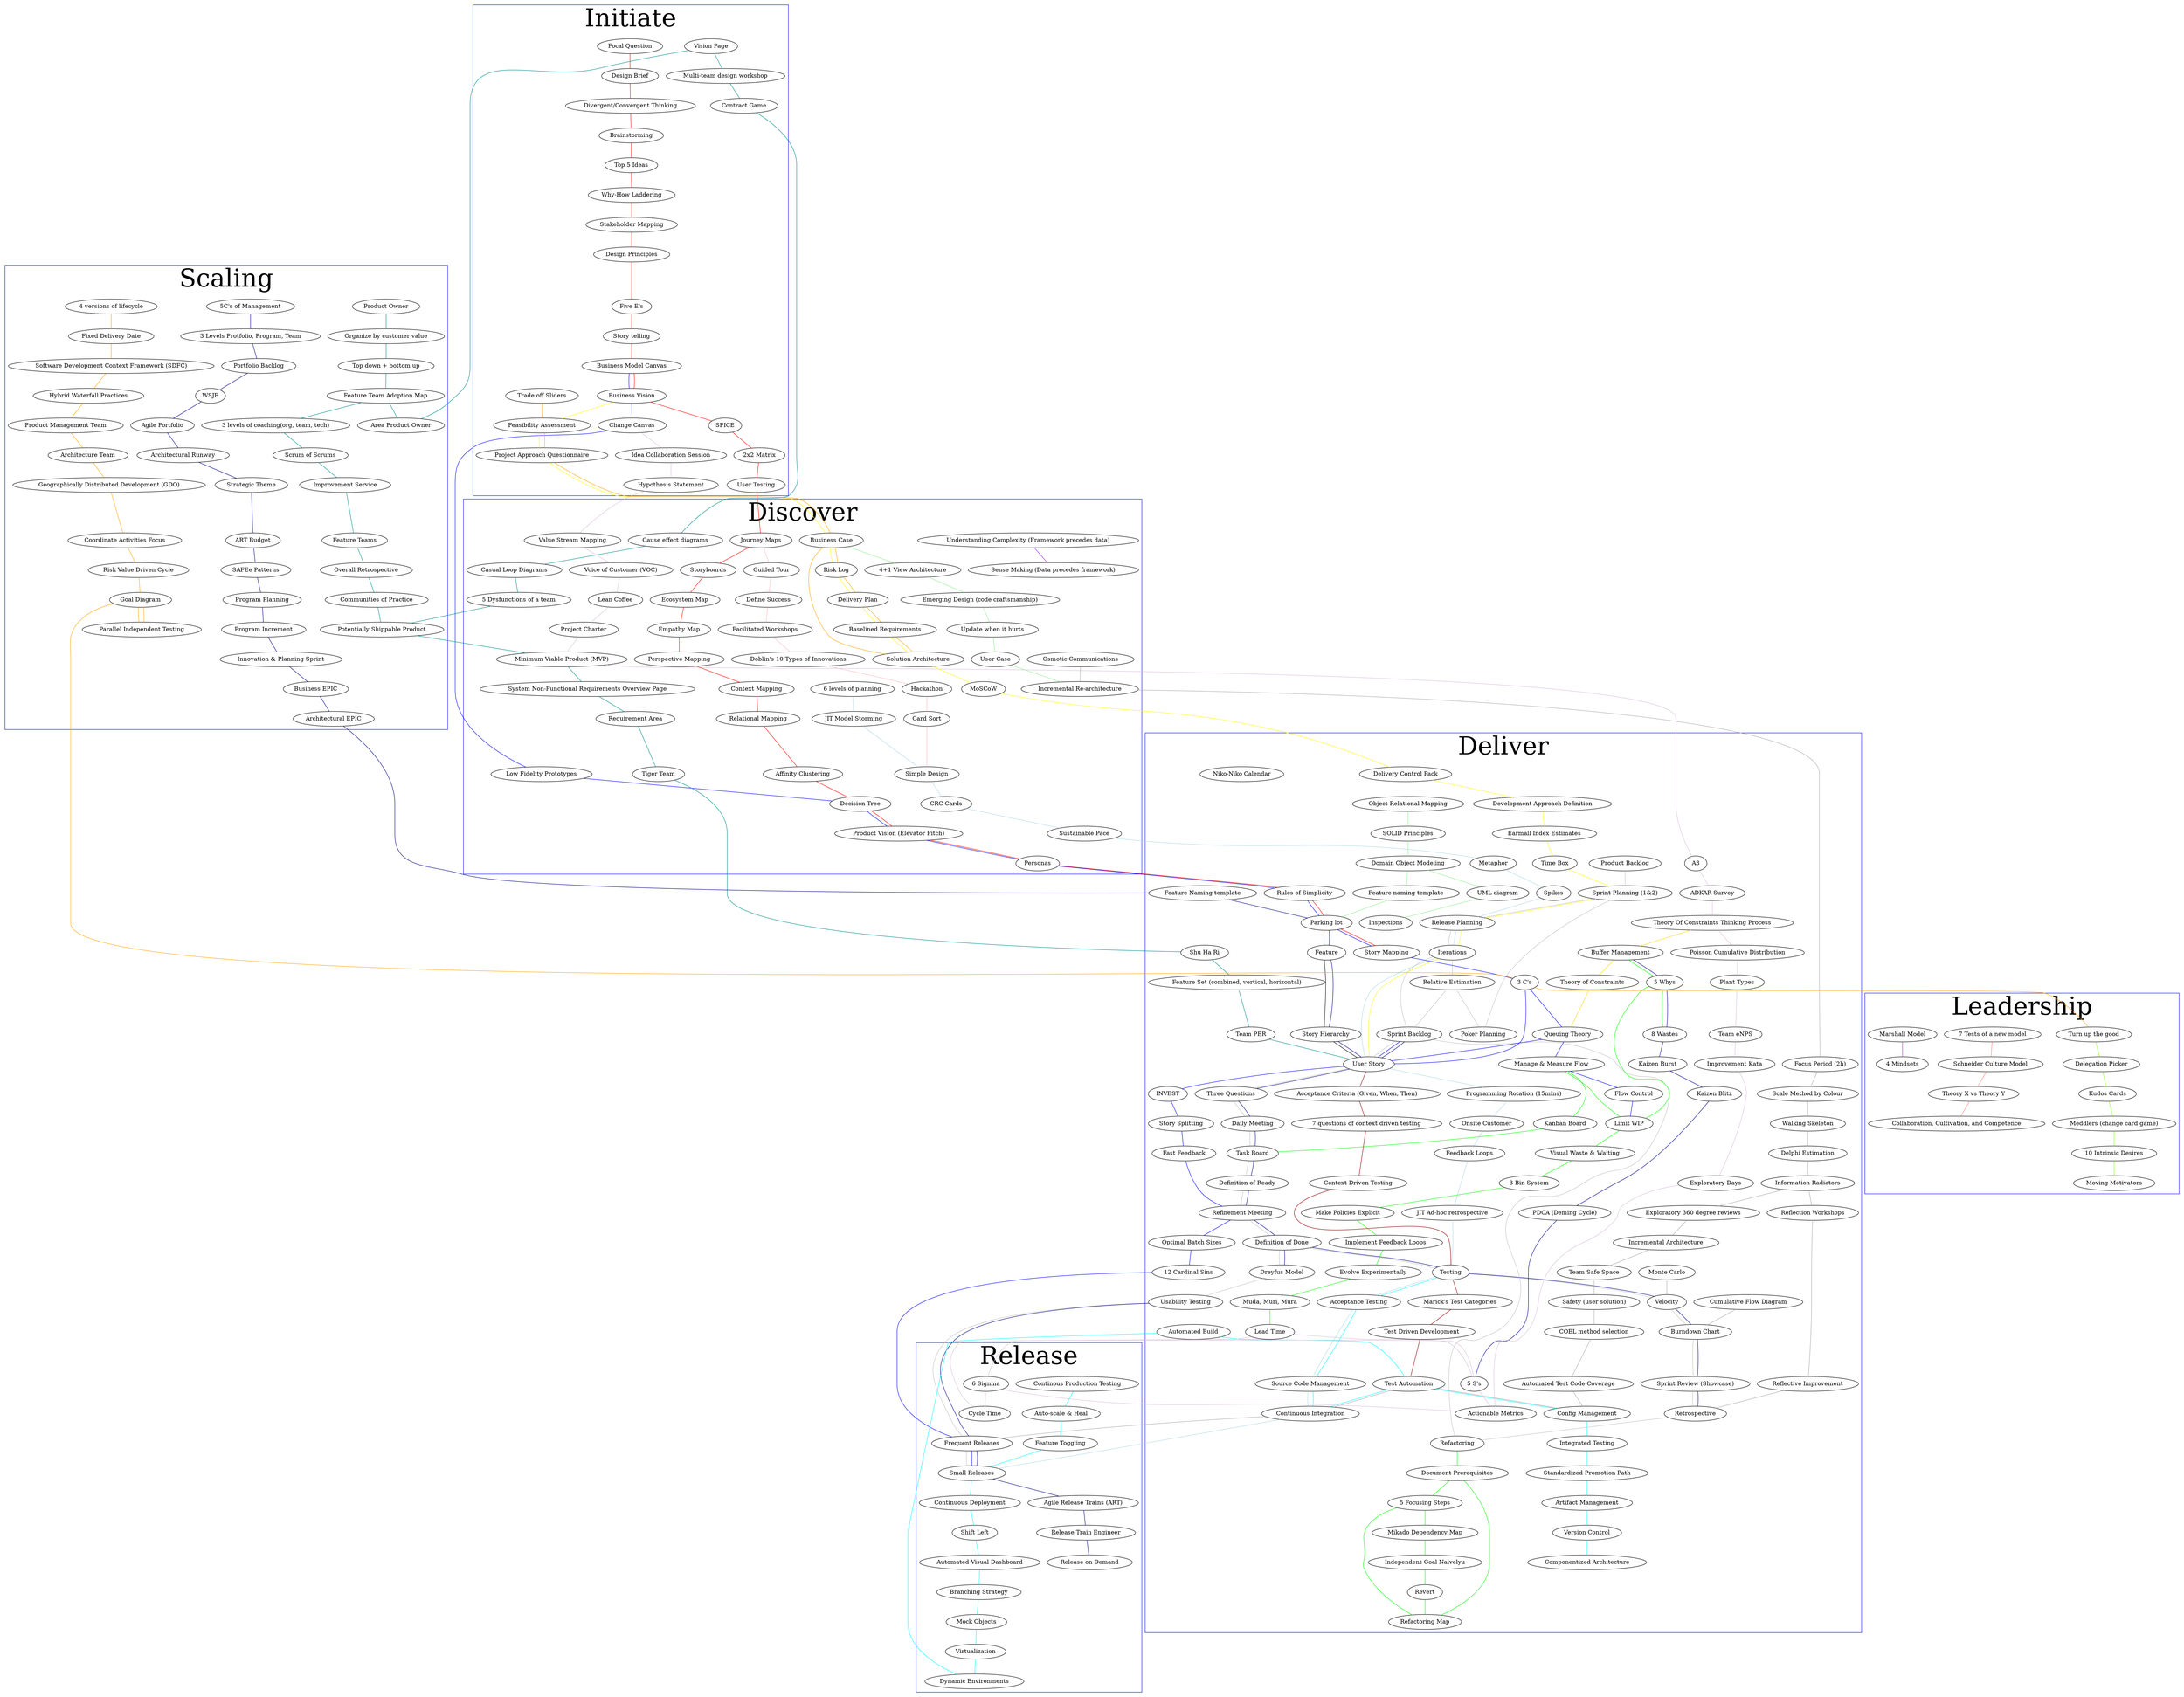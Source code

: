 graph {

  subgraph cluster_Deliver {
    color = blue
    label = "Deliver"
    fontsize = 60

    "Product Backlog" [URL="/agile_landscape/versions/v0-1/entries/Product-Backlog"]
    "Sprint Planning (1&2)" [URL="/agile_landscape/versions/v0-1/entries/Sprint-Planning--1-2-"]
    "Release Planning" [URL="/agile_landscape/versions/v0-1/entries/Release-Planning"]
    "Iterations" [URL="/agile_landscape/versions/v0-1/entries/Iterations"]
    "Relative Estimation" [URL="/agile_landscape/versions/v0-1/entries/Relative-Estimation"]
    "Poker Planning" [URL="/agile_landscape/versions/v0-1/entries/Poker-Planning"]
    "Sprint Backlog" [URL="/agile_landscape/versions/v0-1/entries/Sprint-Backlog"]
    "User Story" [URL="/agile_landscape/versions/v0-1/entries/User-Story"]
    "Three Questions" [URL="/agile_landscape/versions/v0-1/entries/Three-Questions"]
    "Daily Meeting" [URL="/agile_landscape/versions/v0-1/entries/Daily-Meeting"]
    "Task Board" [URL="/agile_landscape/versions/v0-1/entries/Task-Board"]
    "Definition of Ready" [URL="/agile_landscape/versions/v0-1/entries/Definition-of-Ready"]
    "Refinement Meeting" [URL="/agile_landscape/versions/v0-1/entries/Refinement-Meeting"]
    "Definition of Done" [URL="/agile_landscape/versions/v0-1/entries/Definition-of-Done"]
    "Testing" [URL="/agile_landscape/versions/v0-1/entries/Testing"]
    "Velocity" [URL="/agile_landscape/versions/v0-1/entries/Velocity"]
    "Burndown Chart" [URL="/agile_landscape/versions/v0-1/entries/Burndown-Chart"]
    "Sprint Review (Showcase)" [URL="/agile_landscape/versions/v0-1/entries/Sprint-Review--Showcase-"]
    "Retrospective" [URL="/agile_landscape/versions/v0-1/entries/Retrospective"]
    "Refactoring" [URL="/agile_landscape/versions/v0-1/entries/Refactoring"]
    "Dreyfus Model" [URL="/agile_landscape/versions/v0-1/entries/Dreyfus-Model"]
    "Usability Testing" [URL="/agile_landscape/versions/v0-1/entries/Usability-Testing"]
    "Metaphor" [URL="/agile_landscape/versions/v0-1/entries/Metaphor"]
    "Spikes" [URL="/agile_landscape/versions/v0-1/entries/Spikes"]
    "Release Planning" [URL="/agile_landscape/versions/v0-1/entries/Release-Planning"]
    "Iterations" [URL="/agile_landscape/versions/v0-1/entries/Iterations"]
    "User Story" [URL="/agile_landscape/versions/v0-1/entries/User-Story"]
    "Programming Rotation (15mins)" [URL="/agile_landscape/versions/v0-1/entries/Programming-Rotation--15mins-"]
    "Onsite Customer" [URL="/agile_landscape/versions/v0-1/entries/Onsite-Customer"]
    "Feedback Loops" [URL="/agile_landscape/versions/v0-1/entries/Feedback-Loops"]
    "JIT Ad-hoc retrospective" [URL="/agile_landscape/versions/v0-1/entries/JIT-Ad-hoc-retrospective"]
    "Testing" [URL="/agile_landscape/versions/v0-1/entries/Testing"]
    "Acceptance Testing" [URL="/agile_landscape/versions/v0-1/entries/Acceptance-Testing"]
    "Source Code Management" [URL="/agile_landscape/versions/v0-1/entries/Source-Code-Management"]
    "Continuous Integration" [URL="/agile_landscape/versions/v0-1/entries/Continuous-Integration"]
    "Cumulative Flow Diagram" [URL="/agile_landscape/versions/v0-1/entries/Cumulative-Flow-Diagram"]
    "Monte Carlo" [URL="/agile_landscape/versions/v0-1/entries/Monte-Carlo"]
    "Automated Build" [URL="/agile_landscape/versions/v0-1/entries/Automated-Build"]
    "Test Automation" [URL="/agile_landscape/versions/v0-1/entries/Test-Automation"]
    "Config Management" [URL="/agile_landscape/versions/v0-1/entries/Config-Management"]
    "Integrated Testing" [URL="/agile_landscape/versions/v0-1/entries/Integrated-Testing"]
    "Standardized Promotion Path" [URL="/agile_landscape/versions/v0-1/entries/Standardized-Promotion-Path"]
    "Artifact Management" [URL="/agile_landscape/versions/v0-1/entries/Artifact-Management"]
    "Version Control" [URL="/agile_landscape/versions/v0-1/entries/Version-Control"]
    "Componentized Architecture" [URL="/agile_landscape/versions/v0-1/entries/Componentized-Architecture"]
    "Continuous Integration" [URL="/agile_landscape/versions/v0-1/entries/Continuous-Integration"]
    "Source Code Management" [URL="/agile_landscape/versions/v0-1/entries/Source-Code-Management"]
    "Acceptance Testing" [URL="/agile_landscape/versions/v0-1/entries/Acceptance-Testing"]
    "Testing" [URL="/agile_landscape/versions/v0-1/entries/Testing"]
    "Buffer Management" [URL="/agile_landscape/versions/v0-1/entries/Buffer-Management"]
    "5 Whys" [URL="/agile_landscape/versions/v0-1/entries/5-Whys"]
    "8 Wastes" [URL="/agile_landscape/versions/v0-1/entries/8-Wastes"]
    "Limit WIP" [URL="/agile_landscape/versions/v0-1/entries/Limit-WIP"]
    "Manage & Measure Flow" [URL="/agile_landscape/versions/v0-1/entries/Manage---Measure-Flow"]
    "Kanban Board" [URL="/agile_landscape/versions/v0-1/entries/Kanban-Board"]
    "Task Board" [URL="/agile_landscape/versions/v0-1/entries/Task-Board"]
    "Visual Waste & Waiting" [URL="/agile_landscape/versions/v0-1/entries/Visual-Waste---Waiting"]
    "3 Bin System" [URL="/agile_landscape/versions/v0-1/entries/3-Bin-System"]
    "Make Policies Explicit" [URL="/agile_landscape/versions/v0-1/entries/Make-Policies-Explicit"]
    "Implement Feedback Loops" [URL="/agile_landscape/versions/v0-1/entries/Implement-Feedback-Loops"]
    "Evolve Experimentally" [URL="/agile_landscape/versions/v0-1/entries/Evolve-Experimentally"]
    "Muda, Muri, Mura" [URL="/agile_landscape/versions/v0-1/entries/Muda--Muri--Mura"]
    "Lead Time" [URL="/agile_landscape/versions/v0-1/entries/Lead-Time"]
    "Buffer Management" [URL="/agile_landscape/versions/v0-1/entries/Buffer-Management"]
    "5 Whys" [URL="/agile_landscape/versions/v0-1/entries/5-Whys"]
    "8 Wastes" [URL="/agile_landscape/versions/v0-1/entries/8-Wastes"]
    "Kaizen Burst" [URL="/agile_landscape/versions/v0-1/entries/Kaizen-Burst"]
    "Kaizen Blitz" [URL="/agile_landscape/versions/v0-1/entries/Kaizen-Blitz"]
    "PDCA (Deming Cycle)" [URL="/agile_landscape/versions/v0-1/entries/PDCA--Deming-Cycle-"]
    "5 S's" [URL="/agile_landscape/versions/v0-1/entries/5-S-s"]
    "User Story" [URL="/agile_landscape/versions/v0-1/entries/User-Story"]
    "Acceptance Criteria (Given, When, Then)" [URL="/agile_landscape/versions/v0-1/entries/Acceptance-Criteria--Given--When--Then-"]
    "7 questions of context driven testing" [URL="/agile_landscape/versions/v0-1/entries/7-questions-of-context-driven-testing"]
    "Context Driven Testing" [URL="/agile_landscape/versions/v0-1/entries/Context-Driven-Testing"]
    "Testing" [URL="/agile_landscape/versions/v0-1/entries/Testing"]
    "Marick's Test Categories" [URL="/agile_landscape/versions/v0-1/entries/Marick-s-Test-Categories"]
    "Test Driven Development" [URL="/agile_landscape/versions/v0-1/entries/Test-Driven-Development"]
    "Test Automation" [URL="/agile_landscape/versions/v0-1/entries/Test-Automation"]
    "Feature" [URL="/agile_landscape/versions/v0-1/entries/Feature"]
    "Story Hierarchy" [URL="/agile_landscape/versions/v0-1/entries/Story-Hierarchy"]
    "User Story" [URL="/agile_landscape/versions/v0-1/entries/User-Story"]
    "Object Relational Mapping" [URL="/agile_landscape/versions/v0-1/entries/Object-Relational-Mapping"]
    "SOLID Principles" [URL="/agile_landscape/versions/v0-1/entries/SOLID-Principles"]
    "Domain Object Modeling" [URL="/agile_landscape/versions/v0-1/entries/Domain-Object-Modeling"]
    "UML diagram" [URL="/agile_landscape/versions/v0-1/entries/UML-diagram"]
    "Inspections" [URL="/agile_landscape/versions/v0-1/entries/Inspections"]
    "Feature naming template" [URL="/agile_landscape/versions/v0-1/entries/Feature-naming-template"]
    "Parking lot" [URL="/agile_landscape/versions/v0-1/entries/Parking-lot"]
    "Feature" [URL="/agile_landscape/versions/v0-1/entries/Feature"]
    "Theory Of Constraints Thinking Process" [URL="/agile_landscape/versions/v0-1/entries/Theory-Of-Constraints-Thinking-Process"]
    "Buffer Management" [URL="/agile_landscape/versions/v0-1/entries/Buffer-Management"]
    "Theory of Constraints" [URL="/agile_landscape/versions/v0-1/entries/Theory-of-Constraints"]
    "Queuing Theory" [URL="/agile_landscape/versions/v0-1/entries/Queuing-Theory"]
    "Rules of Simplicity" [URL="/agile_landscape/versions/v0-1/entries/Rules-of-Simplicity"]
    "Parking lot" [URL="/agile_landscape/versions/v0-1/entries/Parking-lot"]
    "Story Mapping" [URL="/agile_landscape/versions/v0-1/entries/Story-Mapping"]
    "3 C's" [URL="/agile_landscape/versions/v0-1/entries/3-C-s"]
    "Queuing Theory" [URL="/agile_landscape/versions/v0-1/entries/Queuing-Theory"]
    "Manage & Measure Flow" [URL="/agile_landscape/versions/v0-1/entries/Manage---Measure-Flow"]
    "Flow Control" [URL="/agile_landscape/versions/v0-1/entries/Flow-Control"]
    "Limit WIP" [URL="/agile_landscape/versions/v0-1/entries/Limit-WIP"]
    "User Story" [URL="/agile_landscape/versions/v0-1/entries/User-Story"]
    "Sprint Backlog" [URL="/agile_landscape/versions/v0-1/entries/Sprint-Backlog"]
    "INVEST" [URL="/agile_landscape/versions/v0-1/entries/INVEST"]
    "Story Splitting" [URL="/agile_landscape/versions/v0-1/entries/Story-Splitting"]
    "Fast Feedback" [URL="/agile_landscape/versions/v0-1/entries/Fast-Feedback"]
    "Refinement Meeting" [URL="/agile_landscape/versions/v0-1/entries/Refinement-Meeting"]
    "Optimal Batch Sizes" [URL="/agile_landscape/versions/v0-1/entries/Optimal-Batch-Sizes"]
    "12 Cardinal Sins" [URL="/agile_landscape/versions/v0-1/entries/12-Cardinal-Sins"]
    "A3" [URL="/agile_landscape/versions/v0-1/entries/A3"]
    "ADKAR Survey" [URL="/agile_landscape/versions/v0-1/entries/ADKAR-Survey"]
    "Theory Of Constraints Thinking Process" [URL="/agile_landscape/versions/v0-1/entries/Theory-Of-Constraints-Thinking-Process"]
    "Poisson Cumulative Distribution" [URL="/agile_landscape/versions/v0-1/entries/Poisson-Cumulative-Distribution"]
    "Plant Types" [URL="/agile_landscape/versions/v0-1/entries/Plant-Types"]
    "Team eNPS" [URL="/agile_landscape/versions/v0-1/entries/Team-eNPS"]
    "Improvement Kata" [URL="/agile_landscape/versions/v0-1/entries/Improvement-Kata"]
    "Exploratory Days" [URL="/agile_landscape/versions/v0-1/entries/Exploratory-Days"]
    "Actionable Metrics" [URL="/agile_landscape/versions/v0-1/entries/Actionable-Metrics"]
    "Lead Time" [URL="/agile_landscape/versions/v0-1/entries/Lead-Time"]
    "5 S's" [URL="/agile_landscape/versions/v0-1/entries/5-S-s"]
    "Rules of Simplicity" [URL="/agile_landscape/versions/v0-1/entries/Rules-of-Simplicity"]
    "Parking lot" [URL="/agile_landscape/versions/v0-1/entries/Parking-lot"]
    "Story Mapping" [URL="/agile_landscape/versions/v0-1/entries/Story-Mapping"]
    "Delivery Control Pack" [URL="/agile_landscape/versions/v0-1/entries/Delivery-Control-Pack"]
    "Development Approach Definition" [URL="/agile_landscape/versions/v0-1/entries/Development-Approach-Definition"]
    "Earmall Index Estimates" [URL="/agile_landscape/versions/v0-1/entries/Earmall-Index-Estimates"]
    "Time Box" [URL="/agile_landscape/versions/v0-1/entries/Time-Box"]
    "Sprint Planning (1&2)" [URL="/agile_landscape/versions/v0-1/entries/Sprint-Planning--1-2-"]
    "Release Planning" [URL="/agile_landscape/versions/v0-1/entries/Release-Planning"]
    "Iterations" [URL="/agile_landscape/versions/v0-1/entries/Iterations"]
    "User Story" [URL="/agile_landscape/versions/v0-1/entries/User-Story"]
    "Focus Period (2h)" [URL="/agile_landscape/versions/v0-1/entries/Focus-Period--2h-"]
    "Scale Method by Colour" [URL="/agile_landscape/versions/v0-1/entries/Scale-Method-by-Colour"]
    "Walking Skeleton" [URL="/agile_landscape/versions/v0-1/entries/Walking-Skeleton"]
    "Delphi Estimation" [URL="/agile_landscape/versions/v0-1/entries/Delphi-Estimation"]
    "Information Radiators" [URL="/agile_landscape/versions/v0-1/entries/Information-Radiators"]
    "Exploratory 360 degree reviews" [URL="/agile_landscape/versions/v0-1/entries/Exploratory-360-degree-reviews"]
    "Incremental Architecture" [URL="/agile_landscape/versions/v0-1/entries/Incremental-Architecture"]
    "Team Safe Space" [URL="/agile_landscape/versions/v0-1/entries/Team-Safe-Space"]
    "Safety (user solution)" [URL="/agile_landscape/versions/v0-1/entries/Safety--user-solution-"]
    "COEL method selection" [URL="/agile_landscape/versions/v0-1/entries/COEL-method-selection"]
    "Automated Test Code Coverage" [URL="/agile_landscape/versions/v0-1/entries/Automated-Test-Code-Coverage"]
    "Config Management" [URL="/agile_landscape/versions/v0-1/entries/Config-Management"]
    "Test Automation" [URL="/agile_landscape/versions/v0-1/entries/Test-Automation"]
    "Continuous Integration" [URL="/agile_landscape/versions/v0-1/entries/Continuous-Integration"]
    "Reflection Workshops" [URL="/agile_landscape/versions/v0-1/entries/Reflection-Workshops"]
    "Niko-Niko Calendar" [URL="/agile_landscape/versions/v0-1/entries/Niko-Niko-Calendar"]
    "Reflective Improvement" [URL="/agile_landscape/versions/v0-1/entries/Reflective-Improvement"]
    "Retrospective" [URL="/agile_landscape/versions/v0-1/entries/Retrospective"]
    "Refactoring" [URL="/agile_landscape/versions/v0-1/entries/Refactoring"]
    "Document Prerequisites" [URL="/agile_landscape/versions/v0-1/entries/Document-Prerequisites"]
    "5 Focusing Steps" [URL="/agile_landscape/versions/v0-1/entries/5-Focusing-Steps"]
    "Mikado Dependency Map" [URL="/agile_landscape/versions/v0-1/entries/Mikado-Dependency-Map"]
    "Independent Goal Naivelyu" [URL="/agile_landscape/versions/v0-1/entries/Independent-Goal-Naivelyu"]
    "Revert" [URL="/agile_landscape/versions/v0-1/entries/Revert"]
    "Refactoring Map" [URL="/agile_landscape/versions/v0-1/entries/Refactoring-Map"]
    "Shu Ha Ri" [URL="/agile_landscape/versions/v0-1/entries/Shu-Ha-Ri"]
    "Feature Set (combined, vertical, horizontal)" [URL="/agile_landscape/versions/v0-1/entries/Feature-Set--combined--vertical--horizontal-"]
    "Team PER" [URL="/agile_landscape/versions/v0-1/entries/Team-PER"]
    "User Story" [URL="/agile_landscape/versions/v0-1/entries/User-Story"]
    "Feature Naming template" [URL="/agile_landscape/versions/v0-1/entries/Feature-Naming-template"]
    "Parking lot" [URL="/agile_landscape/versions/v0-1/entries/Parking-lot"]
    "Feature" [URL="/agile_landscape/versions/v0-1/entries/Feature"]
    "Story Hierarchy" [URL="/agile_landscape/versions/v0-1/entries/Story-Hierarchy"]
    "User Story" [URL="/agile_landscape/versions/v0-1/entries/User-Story"]
    "Three Questions" [URL="/agile_landscape/versions/v0-1/entries/Three-Questions"]
    "Daily Meeting" [URL="/agile_landscape/versions/v0-1/entries/Daily-Meeting"]
    "Task Board" [URL="/agile_landscape/versions/v0-1/entries/Task-Board"]
    "Definition of Ready" [URL="/agile_landscape/versions/v0-1/entries/Definition-of-Ready"]
    "Refinement Meeting" [URL="/agile_landscape/versions/v0-1/entries/Refinement-Meeting"]
    "Definition of Done" [URL="/agile_landscape/versions/v0-1/entries/Definition-of-Done"]
    "Testing" [URL="/agile_landscape/versions/v0-1/entries/Testing"]
    "Velocity" [URL="/agile_landscape/versions/v0-1/entries/Velocity"]
    "Burndown Chart" [URL="/agile_landscape/versions/v0-1/entries/Burndown-Chart"]
    "Sprint Review (Showcase)" [URL="/agile_landscape/versions/v0-1/entries/Sprint-Review--Showcase-"]
    "Retrospective" [URL="/agile_landscape/versions/v0-1/entries/Retrospective"]
    "Sprint Backlog" [URL="/agile_landscape/versions/v0-1/entries/Sprint-Backlog"]
    "Dreyfus Model" [URL="/agile_landscape/versions/v0-1/entries/Dreyfus-Model"]
    "Usability Testing" [URL="/agile_landscape/versions/v0-1/entries/Usability-Testing"]
    "3 C's" [URL="/agile_landscape/versions/v0-1/entries/3-C-s"]
  }


  subgraph cluster_Release {
    color = blue
    label = "Release"
    fontsize = 60

    "Frequent Releases" [URL="/agile_landscape/versions/v0-1/entries/Frequent-Releases"]
    "Small Releases" [URL="/agile_landscape/versions/v0-1/entries/Small-Releases"]
    "Small Releases" [URL="/agile_landscape/versions/v0-1/entries/Small-Releases"]
    "Continous Production Testing" [URL="/agile_landscape/versions/v0-1/entries/Continous-Production-Testing"]
    "Auto-scale & Heal" [URL="/agile_landscape/versions/v0-1/entries/Auto-scale---Heal"]
    "Feature Toggling" [URL="/agile_landscape/versions/v0-1/entries/Feature-Toggling"]
    "Small Releases" [URL="/agile_landscape/versions/v0-1/entries/Small-Releases"]
    "Continuous Deployment" [URL="/agile_landscape/versions/v0-1/entries/Continuous-Deployment"]
    "Shift Left" [URL="/agile_landscape/versions/v0-1/entries/Shift-Left"]
    "Automated Visual Dashboard" [URL="/agile_landscape/versions/v0-1/entries/Automated-Visual-Dashboard"]
    "Branching Strategy" [URL="/agile_landscape/versions/v0-1/entries/Branching-Strategy"]
    "Mock Objects" [URL="/agile_landscape/versions/v0-1/entries/Mock-Objects"]
    "Virtualization" [URL="/agile_landscape/versions/v0-1/entries/Virtualization"]
    "Dynamic Environments" [URL="/agile_landscape/versions/v0-1/entries/Dynamic-Environments"]
    "Frequent Releases" [URL="/agile_landscape/versions/v0-1/entries/Frequent-Releases"]
    "Small Releases" [URL="/agile_landscape/versions/v0-1/entries/Small-Releases"]
    "6 Signma" [URL="/agile_landscape/versions/v0-1/entries/6-Signma"]
    "Cycle Time" [URL="/agile_landscape/versions/v0-1/entries/Cycle-Time"]
    "Frequent Releases" [URL="/agile_landscape/versions/v0-1/entries/Frequent-Releases"]
    "Frequent Releases" [URL="/agile_landscape/versions/v0-1/entries/Frequent-Releases"]
    "Small Releases" [URL="/agile_landscape/versions/v0-1/entries/Small-Releases"]
    "Agile Release Trains (ART)" [URL="/agile_landscape/versions/v0-1/entries/Agile-Release-Trains--ART-"]
    "Release Train Engineer" [URL="/agile_landscape/versions/v0-1/entries/Release-Train-Engineer"]
    "Release on Demand" [URL="/agile_landscape/versions/v0-1/entries/Release-on-Demand"]
  }


  subgraph cluster_Discover {
    color = blue
    label = "Discover"
    fontsize = 60

    "6 levels of planning" [URL="/agile_landscape/versions/v0-1/entries/6-levels-of-planning"]
    "JIT Model Storming" [URL="/agile_landscape/versions/v0-1/entries/JIT-Model-Storming"]
    "Simple Design" [URL="/agile_landscape/versions/v0-1/entries/Simple-Design"]
    "CRC Cards" [URL="/agile_landscape/versions/v0-1/entries/CRC-Cards"]
    "Sustainable Pace" [URL="/agile_landscape/versions/v0-1/entries/Sustainable-Pace"]
    "Low Fidelity Prototypes" [URL="/agile_landscape/versions/v0-1/entries/Low-Fidelity-Prototypes"]
    "Decision Tree" [URL="/agile_landscape/versions/v0-1/entries/Decision-Tree"]
    "Product Vision (Elevator Pitch)" [URL="/agile_landscape/versions/v0-1/entries/Product-Vision--Elevator-Pitch-"]
    "Personas" [URL="/agile_landscape/versions/v0-1/entries/Personas"]
    "Value Stream Mapping" [URL="/agile_landscape/versions/v0-1/entries/Value-Stream-Mapping"]
    "Voice of Customer (VOC)" [URL="/agile_landscape/versions/v0-1/entries/Voice-of-Customer--VOC-"]
    "Lean Coffee" [URL="/agile_landscape/versions/v0-1/entries/Lean-Coffee"]
    "Project Charter" [URL="/agile_landscape/versions/v0-1/entries/Project-Charter"]
    "Minimum Viable Product (MVP)" [URL="/agile_landscape/versions/v0-1/entries/Minimum-Viable-Product--MVP-"]
    "Journey Maps" [URL="/agile_landscape/versions/v0-1/entries/Journey-Maps"]
    "Storyboards" [URL="/agile_landscape/versions/v0-1/entries/Storyboards"]
    "Ecosystem Map" [URL="/agile_landscape/versions/v0-1/entries/Ecosystem-Map"]
    "Empathy Map" [URL="/agile_landscape/versions/v0-1/entries/Empathy-Map"]
    "Perspective Mapping" [URL="/agile_landscape/versions/v0-1/entries/Perspective-Mapping"]
    "Context Mapping" [URL="/agile_landscape/versions/v0-1/entries/Context-Mapping"]
    "Relational Mapping" [URL="/agile_landscape/versions/v0-1/entries/Relational-Mapping"]
    "Affinity Clustering" [URL="/agile_landscape/versions/v0-1/entries/Affinity-Clustering"]
    "Decision Tree" [URL="/agile_landscape/versions/v0-1/entries/Decision-Tree"]
    "Product Vision (Elevator Pitch)" [URL="/agile_landscape/versions/v0-1/entries/Product-Vision--Elevator-Pitch-"]
    "Personas" [URL="/agile_landscape/versions/v0-1/entries/Personas"]
    "Journey Maps" [URL="/agile_landscape/versions/v0-1/entries/Journey-Maps"]
    "Guided Tour" [URL="/agile_landscape/versions/v0-1/entries/Guided-Tour"]
    "Define Success" [URL="/agile_landscape/versions/v0-1/entries/Define-Success"]
    "Facilitated Workshops" [URL="/agile_landscape/versions/v0-1/entries/Facilitated-Workshops"]
    "Doblin's 10 Types of Innovations" [URL="/agile_landscape/versions/v0-1/entries/Doblin-s-10-Types-of-Innovations"]
    "Hackathon" [URL="/agile_landscape/versions/v0-1/entries/Hackathon"]
    "Card Sort" [URL="/agile_landscape/versions/v0-1/entries/Card-Sort"]
    "Simple Design" [URL="/agile_landscape/versions/v0-1/entries/Simple-Design"]
    "Business Case" [URL="/agile_landscape/versions/v0-1/entries/Business-Case"]
    "Risk Log" [URL="/agile_landscape/versions/v0-1/entries/Risk-Log"]
    "Delivery Plan" [URL="/agile_landscape/versions/v0-1/entries/Delivery-Plan"]
    "Baselined Requirements" [URL="/agile_landscape/versions/v0-1/entries/Baselined-Requirements"]
    "Solution Architecture" [URL="/agile_landscape/versions/v0-1/entries/Solution-Architecture"]
    "MoSCoW" [URL="/agile_landscape/versions/v0-1/entries/MoSCoW"]
    "Business Case" [URL="/agile_landscape/versions/v0-1/entries/Business-Case"]
    "Risk Log" [URL="/agile_landscape/versions/v0-1/entries/Risk-Log"]
    "Delivery Plan" [URL="/agile_landscape/versions/v0-1/entries/Delivery-Plan"]
    "Baselined Requirements" [URL="/agile_landscape/versions/v0-1/entries/Baselined-Requirements"]
    "Solution Architecture" [URL="/agile_landscape/versions/v0-1/entries/Solution-Architecture"]
    "Business Case" [URL="/agile_landscape/versions/v0-1/entries/Business-Case"]
    "4+1 View Architecture" [URL="/agile_landscape/versions/v0-1/entries/4-1-View-Architecture"]
    "Emerging Design (code craftsmanship)" [URL="/agile_landscape/versions/v0-1/entries/Emerging-Design--code-craftsmanship-"]
    "Update when it hurts" [URL="/agile_landscape/versions/v0-1/entries/Update-when-it-hurts"]
    "User Case" [URL="/agile_landscape/versions/v0-1/entries/User-Case"]
    "Incremental Re-architecture" [URL="/agile_landscape/versions/v0-1/entries/Incremental-Re-architecture"]
    "Osmotic Communications" [URL="/agile_landscape/versions/v0-1/entries/Osmotic-Communications"]
    "Incremental Re-architecture" [URL="/agile_landscape/versions/v0-1/entries/Incremental-Re-architecture"]
    "Understanding Complexity (Framework precedes data)" [URL="/agile_landscape/versions/v0-1/entries/Understanding-Complexity--Framework-precedes-data-"]
    "Sense Making (Data precedes framework)" [URL="/agile_landscape/versions/v0-1/entries/Sense-Making--Data-precedes-framework-"]
    "Minimum Viable Product (MVP)" [URL="/agile_landscape/versions/v0-1/entries/Minimum-Viable-Product--MVP-"]
    "System Non-Functional Requirements Overview Page" [URL="/agile_landscape/versions/v0-1/entries/System-Non-Functional-Requirements-Overview-Page"]
    "Requirement Area" [URL="/agile_landscape/versions/v0-1/entries/Requirement-Area"]
    "Tiger Team" [URL="/agile_landscape/versions/v0-1/entries/Tiger-Team"]
    "Cause effect diagrams" [URL="/agile_landscape/versions/v0-1/entries/Cause-effect-diagrams"]
    "Casual Loop Diagrams" [URL="/agile_landscape/versions/v0-1/entries/Casual-Loop-Diagrams"]
    "5 Dysfunctions of a team" [URL="/agile_landscape/versions/v0-1/entries/5-Dysfunctions-of-a-team"]
  }


  subgraph cluster_Initiate {
    color = blue
    label = "Initiate"
    fontsize = 60

    "Business Model Canvas" [URL="/agile_landscape/versions/v0-1/entries/Business-Model-Canvas"]
    "Business Vision" [URL="/agile_landscape/versions/v0-1/entries/Business-Vision"]
    "Change Canvas" [URL="/agile_landscape/versions/v0-1/entries/Change-Canvas"]
    "Change Canvas" [URL="/agile_landscape/versions/v0-1/entries/Change-Canvas"]
    "Idea Collaboration Session" [URL="/agile_landscape/versions/v0-1/entries/Idea-Collaboration-Session"]
    "Hypothesis Statement" [URL="/agile_landscape/versions/v0-1/entries/Hypothesis-Statement"]
    "Focal Question" [URL="/agile_landscape/versions/v0-1/entries/Focal-Question"]
    "Design Brief" [URL="/agile_landscape/versions/v0-1/entries/Design-Brief"]
    "Divergent/Convergent Thinking" [URL="/agile_landscape/versions/v0-1/entries/Divergent-Convergent-Thinking"]
    "Brainstorming" [URL="/agile_landscape/versions/v0-1/entries/Brainstorming"]
    "Top 5 Ideas" [URL="/agile_landscape/versions/v0-1/entries/Top-5-Ideas"]
    "Why-How Laddering" [URL="/agile_landscape/versions/v0-1/entries/Why-How-Laddering"]
    "Stakeholder Mapping" [URL="/agile_landscape/versions/v0-1/entries/Stakeholder-Mapping"]
    "Design Principles" [URL="/agile_landscape/versions/v0-1/entries/Design-Principles"]
    "Five E's" [URL="/agile_landscape/versions/v0-1/entries/Five-E-s"]
    "Story telling" [URL="/agile_landscape/versions/v0-1/entries/Story-telling"]
    "Business Model Canvas" [URL="/agile_landscape/versions/v0-1/entries/Business-Model-Canvas"]
    "Business Vision" [URL="/agile_landscape/versions/v0-1/entries/Business-Vision"]
    "SPICE" [URL="/agile_landscape/versions/v0-1/entries/SPICE"]
    "2x2 Matrix" [URL="/agile_landscape/versions/v0-1/entries/2x2-Matrix"]
    "User Testing" [URL="/agile_landscape/versions/v0-1/entries/User-Testing"]
    "Business Vision" [URL="/agile_landscape/versions/v0-1/entries/Business-Vision"]
    "Feasibility Assessment" [URL="/agile_landscape/versions/v0-1/entries/Feasibility-Assessment"]
    "Project Approach Questionnaire" [URL="/agile_landscape/versions/v0-1/entries/Project-Approach-Questionnaire"]
    "Trade off Sliders" [URL="/agile_landscape/versions/v0-1/entries/Trade-off-Sliders"]
    "Feasibility Assessment" [URL="/agile_landscape/versions/v0-1/entries/Feasibility-Assessment"]
    "Project Approach Questionnaire" [URL="/agile_landscape/versions/v0-1/entries/Project-Approach-Questionnaire"]
    "Vision Page" [URL="/agile_landscape/versions/v0-1/entries/Vision-Page"]
    "Multi-team design workshop" [URL="/agile_landscape/versions/v0-1/entries/Multi-team-design-workshop"]
    "Contract Game" [URL="/agile_landscape/versions/v0-1/entries/Contract-Game"]
  }


  subgraph cluster_Scaling {
    color = blue
    label = "Scaling"
    fontsize = 60

    "Product Owner" [URL="/agile_landscape/versions/v0-1/entries/Product-Owner"]
    "Organize by customer value" [URL="/agile_landscape/versions/v0-1/entries/Organize-by-customer-value"]
    "Top down + bottom up" [URL="/agile_landscape/versions/v0-1/entries/Top-down---bottom-up"]
    "Feature Team Adoption Map" [URL="/agile_landscape/versions/v0-1/entries/Feature-Team-Adoption-Map"]
    "3 levels of coaching(org, team, tech)" [URL="/agile_landscape/versions/v0-1/entries/3-levels-of-coaching-org--team--tech-"]
    "Scrum of Scrums" [URL="/agile_landscape/versions/v0-1/entries/Scrum-of-Scrums"]
    "Improvement Service" [URL="/agile_landscape/versions/v0-1/entries/Improvement-Service"]
    "Feature Teams" [URL="/agile_landscape/versions/v0-1/entries/Feature-Teams"]
    "Overall Retrospective" [URL="/agile_landscape/versions/v0-1/entries/Overall-Retrospective"]
    "Communities of Practice" [URL="/agile_landscape/versions/v0-1/entries/Communities-of-Practice"]
    "Potentially Shippable Product" [URL="/agile_landscape/versions/v0-1/entries/Potentially-Shippable-Product"]
    "Area Product Owner" [URL="/agile_landscape/versions/v0-1/entries/Area-Product-Owner"]
    "5C's of Management" [URL="/agile_landscape/versions/v0-1/entries/5C-s-of-Management"]
    "3 Levels Protfolio, Program, Team" [URL="/agile_landscape/versions/v0-1/entries/3-Levels-Protfolio--Program--Team"]
    "Portfolio Backlog" [URL="/agile_landscape/versions/v0-1/entries/Portfolio-Backlog"]
    "WSJF" [URL="/agile_landscape/versions/v0-1/entries/WSJF"]
    "Agile Portfolio" [URL="/agile_landscape/versions/v0-1/entries/Agile-Portfolio"]
    "Architectural Runway" [URL="/agile_landscape/versions/v0-1/entries/Architectural-Runway"]
    "Strategic Theme" [URL="/agile_landscape/versions/v0-1/entries/Strategic-Theme"]
    "ART Budget" [URL="/agile_landscape/versions/v0-1/entries/ART-Budget"]
    "SAFEe Patterns" [URL="/agile_landscape/versions/v0-1/entries/SAFEe-Patterns"]
    "Program Planning" [URL="/agile_landscape/versions/v0-1/entries/Program-Planning"]
    "Program Increment" [URL="/agile_landscape/versions/v0-1/entries/Program-Increment"]
    "Innovation & Planning Sprint" [URL="/agile_landscape/versions/v0-1/entries/Innovation---Planning-Sprint"]
    "Business EPIC" [URL="/agile_landscape/versions/v0-1/entries/Business-EPIC"]
    "Architectural EPIC" [URL="/agile_landscape/versions/v0-1/entries/Architectural-EPIC"]
    "4 versions of lifecycle" [URL="/agile_landscape/versions/v0-1/entries/4-versions-of-lifecycle"]
    "Fixed Delivery Date" [URL="/agile_landscape/versions/v0-1/entries/Fixed-Delivery-Date"]
    "Software Development Context Framework (SDFC)" [URL="/agile_landscape/versions/v0-1/entries/Software-Development-Context-Framework--SDFC-"]
    "Hybrid Waterfall Practices" [URL="/agile_landscape/versions/v0-1/entries/Hybrid-Waterfall-Practices"]
    "Product Management Team" [URL="/agile_landscape/versions/v0-1/entries/Product-Management-Team"]
    "Architecture Team" [URL="/agile_landscape/versions/v0-1/entries/Architecture-Team"]
    "Geographically Distributed Development (GDO)" [URL="/agile_landscape/versions/v0-1/entries/Geographically-Distributed-Development--GDO-"]
    "Coordinate Activities Focus" [URL="/agile_landscape/versions/v0-1/entries/Coordinate-Activities-Focus"]
    "Risk Value Driven Cycle" [URL="/agile_landscape/versions/v0-1/entries/Risk-Value-Driven-Cycle"]
    "Goal Diagram" [URL="/agile_landscape/versions/v0-1/entries/Goal-Diagram"]
    "Parallel Independent Testing" [URL="/agile_landscape/versions/v0-1/entries/Parallel-Independent-Testing"]
    "Goal Diagram" [URL="/agile_landscape/versions/v0-1/entries/Goal-Diagram"]
  }


  subgraph cluster_Leadership {
    color = blue
    label = "Leadership"
    fontsize = 60

    "Turn up the good" [URL="/agile_landscape/versions/v0-1/entries/Turn-up-the-good"]
    "Delegation Picker" [URL="/agile_landscape/versions/v0-1/entries/Delegation-Picker"]
    "Kudos Cards" [URL="/agile_landscape/versions/v0-1/entries/Kudos-Cards"]
    "Meddlers (change card game)" [URL="/agile_landscape/versions/v0-1/entries/Meddlers--change-card-game-"]
    "10 Intrinsic Desires" [URL="/agile_landscape/versions/v0-1/entries/10-Intrinsic-Desires"]
    "Moving Motivators" [URL="/agile_landscape/versions/v0-1/entries/Moving-Motivators"]
    "7 Tests of a new model" [URL="/agile_landscape/versions/v0-1/entries/7-Tests-of-a-new-model"]
    "Schneider Culture Model" [URL="/agile_landscape/versions/v0-1/entries/Schneider-Culture-Model"]
    "Theory X vs Theory Y" [URL="/agile_landscape/versions/v0-1/entries/Theory-X-vs-Theory-Y"]
    "Collaboration, Cultivation, and Competence" [URL="/agile_landscape/versions/v0-1/entries/Collaboration--Cultivation--and-Competence"]
    "Marshall Model" [URL="/agile_landscape/versions/v0-1/entries/Marshall-Model"]
    "4 Mindsets" [URL="/agile_landscape/versions/v0-1/entries/4-Mindsets"]
  }

  "Product Backlog" -- "Sprint Planning (1&2)" [color = "Grey"]
  "Sprint Planning (1&2)" -- "Release Planning" [color = "Grey"]
  "Release Planning" -- "Iterations" [color = "Grey"]
  "Iterations" -- "Relative Estimation" [color = "Grey"]
  "Iterations" -- "Sprint Backlog" [color = "Grey"]
  "Relative Estimation" -- "Poker Planning" [color = "Grey"]
  "Relative Estimation" -- "Sprint Backlog" [color = "Grey"]
  "Poker Planning" -- "Sprint Planning (1&2)" [color = "Grey"]
  "Sprint Backlog" -- "User Story" [color = "Grey"]
  "User Story" -- "Three Questions" [color = "Grey"]
  "Three Questions" -- "Daily Meeting" [color = "Grey"]
  "Daily Meeting" -- "Task Board" [color = "Grey"]
  "Task Board" -- "Definition of Ready" [color = "Grey"]
  "Definition of Ready" -- "Refinement Meeting" [color = "Grey"]
  "Refinement Meeting" -- "Definition of Done" [color = "Grey"]
  "Definition of Done" -- "Testing" [color = "Grey"]
  "Definition of Done" -- "Dreyfus Model" [color = "Grey"]
  "Testing" -- "Velocity" [color = "Grey"]
  "Velocity" -- "Burndown Chart" [color = "Grey"]
  "Burndown Chart" -- "Sprint Review (Showcase)" [color = "Grey"]
  "Sprint Review (Showcase)" -- "Retrospective" [color = "Grey"]
  "Retrospective" -- "Refactoring" [color = "Grey"]
  "Refactoring" -- "Sprint Backlog" [color = "Grey"]
  "Dreyfus Model" -- "Usability Testing" [color = "Grey"]
  "Usability Testing" -- "Frequent Releases" [color = "Grey"]
  "Frequent Releases" -- "Small Releases" [color = "Grey"]
  "6 levels of planning" -- "JIT Model Storming" [color = "lightblue"]
  "JIT Model Storming" -- "Simple Design" [color = "lightblue"]
  "Simple Design" -- "CRC Cards" [color = "lightblue"]
  "CRC Cards" -- "Sustainable Pace" [color = "lightblue"]
  "Sustainable Pace" -- "Metaphor" [color = "lightblue"]
  "Metaphor" -- "Spikes" [color = "lightblue"]
  "Spikes" -- "Release Planning" [color = "lightblue"]
  "Release Planning" -- "Iterations" [color = "lightblue"]
  "Iterations" -- "User Story" [color = "lightblue"]
  "User Story" -- "Programming Rotation (15mins)" [color = "lightblue"]
  "Programming Rotation (15mins)" -- "Onsite Customer" [color = "lightblue"]
  "Onsite Customer" -- "Feedback Loops" [color = "lightblue"]
  "Feedback Loops" -- "JIT Ad-hoc retrospective" [color = "lightblue"]
  "JIT Ad-hoc retrospective" -- "Testing" [color = "lightblue"]
  "Testing" -- "Acceptance Testing" [color = "lightblue"]
  "Acceptance Testing" -- "Source Code Management" [color = "lightblue"]
  "Source Code Management" -- "Continuous Integration" [color = "lightblue"]
  "Continuous Integration" -- "Small Releases" [color = "lightblue"]
  "Cumulative Flow Diagram" -- "Burndown Chart" [color = "darkgray"]
  "Monte Carlo" -- "Velocity" [color = "darkgray"]
  "Continous Production Testing" -- "Auto-scale & Heal" [color = "aqua"]
  "Auto-scale & Heal" -- "Feature Toggling" [color = "aqua"]
  "Feature Toggling" -- "Small Releases" [color = "aqua"]
  "Small Releases" -- "Continuous Deployment" [color = "aqua"]
  "Continuous Deployment" -- "Shift Left" [color = "aqua"]
  "Shift Left" -- "Automated Visual Dashboard" [color = "aqua"]
  "Automated Visual Dashboard" -- "Branching Strategy" [color = "aqua"]
  "Branching Strategy" -- "Mock Objects" [color = "aqua"]
  "Mock Objects" -- "Virtualization" [color = "aqua"]
  "Virtualization" -- "Dynamic Environments" [color = "aqua"]
  "Dynamic Environments" -- "Automated Build" [color = "aqua"]
  "Automated Build" -- "Test Automation" [color = "aqua"]
  "Test Automation" -- "Config Management" [color = "aqua"]
  "Test Automation" -- "Continuous Integration" [color = "aqua"]
  "Config Management" -- "Integrated Testing" [color = "aqua"]
  "Integrated Testing" -- "Standardized Promotion Path" [color = "aqua"]
  "Standardized Promotion Path" -- "Artifact Management" [color = "aqua"]
  "Artifact Management" -- "Version Control" [color = "aqua"]
  "Version Control" -- "Componentized Architecture" [color = "aqua"]
  "Continuous Integration" -- "Source Code Management" [color = "aqua"]
  "Source Code Management" -- "Acceptance Testing" [color = "aqua"]
  "Acceptance Testing" -- "Testing" [color = "aqua"]
  "Buffer Management" -- "5 Whys" [color = "Green"]
  "5 Whys" -- "8 Wastes" [color = "Green"]
  "5 Whys" -- "Limit WIP" [color = "Green"]
  "Limit WIP" -- "Manage & Measure Flow" [color = "Green"]
  "Limit WIP" -- "Visual Waste & Waiting" [color = "Green"]
  "Manage & Measure Flow" -- "Kanban Board" [color = "Green"]
  "Kanban Board" -- "Task Board" [color = "Green"]
  "Visual Waste & Waiting" -- "3 Bin System" [color = "Green"]
  "3 Bin System" -- "Make Policies Explicit" [color = "Green"]
  "Make Policies Explicit" -- "Implement Feedback Loops" [color = "Green"]
  "Implement Feedback Loops" -- "Evolve Experimentally" [color = "Green"]
  "Evolve Experimentally" -- "Muda, Muri, Mura" [color = "Green"]
  "Muda, Muri, Mura" -- "Lead Time" [color = "Green"]
  "Buffer Management" -- "5 Whys" [color = "darkblue"]
  "5 Whys" -- "8 Wastes" [color = "darkblue"]
  "8 Wastes" -- "Kaizen Burst" [color = "darkblue"]
  "Kaizen Burst" -- "Kaizen Blitz" [color = "darkblue"]
  "Kaizen Blitz" -- "PDCA (Deming Cycle)" [color = "darkblue"]
  "PDCA (Deming Cycle)" -- "5 S's" [color = "darkblue"]
  "User Story" -- "Acceptance Criteria (Given, When, Then)" [color = "darkred"]
  "Acceptance Criteria (Given, When, Then)" -- "7 questions of context driven testing" [color = "darkred"]
  "7 questions of context driven testing" -- "Context Driven Testing" [color = "darkred"]
  "Context Driven Testing" -- "Testing" [color = "darkred"]
  "Testing" -- "Marick's Test Categories" [color = "darkred"]
  "Marick's Test Categories" -- "Test Driven Development" [color = "darkred"]
  "Test Driven Development" -- "Test Automation" [color = "darkred"]
  "Feature" -- "Story Hierarchy" [color = "Black"]
  "Story Hierarchy" -- "User Story" [color = "Black"]
  "Object Relational Mapping" -- "SOLID Principles" [color = "lightgreen"]
  "SOLID Principles" -- "Domain Object Modeling" [color = "lightgreen"]
  "Domain Object Modeling" -- "UML diagram" [color = "lightgreen"]
  "Domain Object Modeling" -- "Feature naming template" [color = "lightgreen"]
  "UML diagram" -- "Inspections" [color = "lightgreen"]
  "Feature naming template" -- "Parking lot" [color = "lightgreen"]
  "Parking lot" -- "Feature" [color = "lightgreen"]
  "Theory Of Constraints Thinking Process" -- "Buffer Management" [color = "gold"]
  "Buffer Management" -- "Theory of Constraints" [color = "gold"]
  "Theory of Constraints" -- "Queuing Theory" [color = "gold"]
  "Business Model Canvas" -- "Business Vision" [color = "blue"]
  "Business Vision" -- "Change Canvas" [color = "blue"]
  "Change Canvas" -- "Low Fidelity Prototypes" [color = "blue"]
  "Low Fidelity Prototypes" -- "Decision Tree" [color = "blue"]
  "Decision Tree" -- "Product Vision (Elevator Pitch)" [color = "blue"]
  "Product Vision (Elevator Pitch)" -- "Personas" [color = "blue"]
  "Personas" -- "Rules of Simplicity" [color = "blue"]
  "Rules of Simplicity" -- "Parking lot" [color = "blue"]
  "Parking lot" -- "Story Mapping" [color = "blue"]
  "Story Mapping" -- "3 C's" [color = "blue"]
  "3 C's" -- "Queuing Theory" [color = "blue"]
  "3 C's" -- "User Story" [color = "blue"]
  "Queuing Theory" -- "Manage & Measure Flow" [color = "blue"]
  "Queuing Theory" -- "User Story" [color = "blue"]
  "Manage & Measure Flow" -- "Flow Control" [color = "blue"]
  "Flow Control" -- "Limit WIP" [color = "blue"]
  "User Story" -- "Sprint Backlog" [color = "blue"]
  "User Story" -- "INVEST" [color = "blue"]
  "INVEST" -- "Story Splitting" [color = "blue"]
  "Story Splitting" -- "Fast Feedback" [color = "blue"]
  "Fast Feedback" -- "Refinement Meeting" [color = "blue"]
  "Refinement Meeting" -- "Optimal Batch Sizes" [color = "blue"]
  "Optimal Batch Sizes" -- "12 Cardinal Sins" [color = "blue"]
  "12 Cardinal Sins" -- "Frequent Releases" [color = "blue"]
  "Frequent Releases" -- "Small Releases" [color = "blue"]
  "Change Canvas" -- "Idea Collaboration Session" [color = "thistle"]
  "Idea Collaboration Session" -- "Hypothesis Statement" [color = "thistle"]
  "Hypothesis Statement" -- "Value Stream Mapping" [color = "thistle"]
  "Value Stream Mapping" -- "Voice of Customer (VOC)" [color = "thistle"]
  "Voice of Customer (VOC)" -- "Lean Coffee" [color = "thistle"]
  "Lean Coffee" -- "Project Charter" [color = "thistle"]
  "Project Charter" -- "Minimum Viable Product (MVP)" [color = "thistle"]
  "Minimum Viable Product (MVP)" -- "A3" [color = "thistle"]
  "A3" -- "ADKAR Survey" [color = "thistle"]
  "ADKAR Survey" -- "Theory Of Constraints Thinking Process" [color = "thistle"]
  "Theory Of Constraints Thinking Process" -- "Poisson Cumulative Distribution" [color = "thistle"]
  "Poisson Cumulative Distribution" -- "Plant Types" [color = "thistle"]
  "Plant Types" -- "Team eNPS" [color = "thistle"]
  "Team eNPS" -- "Improvement Kata" [color = "thistle"]
  "Improvement Kata" -- "Exploratory Days" [color = "thistle"]
  "Exploratory Days" -- "Actionable Metrics" [color = "thistle"]
  "Actionable Metrics" -- "6 Signma" [color = "thistle"]
  "6 Signma" -- "Cycle Time" [color = "thistle"]
  "Cycle Time" -- "Lead Time" [color = "thistle"]
  "Lead Time" -- "5 S's" [color = "thistle"]
  "5 S's" -- "Actionable Metrics" [color = "thistle"]
  "5 S's" -- "6 Signma" [color = "thistle"]
  "Focal Question" -- "Design Brief" [color = "red"]
  "Design Brief" -- "Divergent/Convergent Thinking" [color = "red"]
  "Divergent/Convergent Thinking" -- "Brainstorming" [color = "red"]
  "Brainstorming" -- "Top 5 Ideas" [color = "red"]
  "Top 5 Ideas" -- "Why-How Laddering" [color = "red"]
  "Why-How Laddering" -- "Stakeholder Mapping" [color = "red"]
  "Stakeholder Mapping" -- "Design Principles" [color = "red"]
  "Design Principles" -- "Five E's" [color = "red"]
  "Five E's" -- "Story telling" [color = "red"]
  "Story telling" -- "Business Model Canvas" [color = "red"]
  "Business Model Canvas" -- "Business Vision" [color = "red"]
  "Business Vision" -- "SPICE" [color = "red"]
  "SPICE" -- "2x2 Matrix" [color = "red"]
  "2x2 Matrix" -- "User Testing" [color = "red"]
  "User Testing" -- "Journey Maps" [color = "red"]
  "Journey Maps" -- "Storyboards" [color = "red"]
  "Storyboards" -- "Ecosystem Map" [color = "red"]
  "Ecosystem Map" -- "Empathy Map" [color = "red"]
  "Empathy Map" -- "Perspective Mapping" [color = "red"]
  "Perspective Mapping" -- "Context Mapping" [color = "red"]
  "Context Mapping" -- "Relational Mapping" [color = "red"]
  "Relational Mapping" -- "Affinity Clustering" [color = "red"]
  "Affinity Clustering" -- "Decision Tree" [color = "red"]
  "Decision Tree" -- "Product Vision (Elevator Pitch)" [color = "red"]
  "Product Vision (Elevator Pitch)" -- "Personas" [color = "red"]
  "Personas" -- "Rules of Simplicity" [color = "red"]
  "Rules of Simplicity" -- "Parking lot" [color = "red"]
  "Parking lot" -- "Story Mapping" [color = "red"]
  "Journey Maps" -- "Guided Tour" [color = "lightpink"]
  "Guided Tour" -- "Define Success" [color = "lightpink"]
  "Define Success" -- "Facilitated Workshops" [color = "lightpink"]
  "Facilitated Workshops" -- "Doblin's 10 Types of Innovations" [color = "lightpink"]
  "Doblin's 10 Types of Innovations" -- "Hackathon" [color = "lightpink"]
  "Hackathon" -- "Card Sort" [color = "lightpink"]
  "Card Sort" -- "Simple Design" [color = "lightpink"]
  "Business Vision" -- "Feasibility Assessment" [color = "yellow"]
  "Feasibility Assessment" -- "Project Approach Questionnaire" [color = "yellow"]
  "Project Approach Questionnaire" -- "Business Case" [color = "yellow"]
  "Business Case" -- "Risk Log" [color = "yellow"]
  "Risk Log" -- "Delivery Plan" [color = "yellow"]
  "Delivery Plan" -- "Baselined Requirements" [color = "yellow"]
  "Baselined Requirements" -- "Solution Architecture" [color = "yellow"]
  "Solution Architecture" -- "MoSCoW" [color = "yellow"]
  "MoSCoW" -- "Delivery Control Pack" [color = "yellow"]
  "Delivery Control Pack" -- "Development Approach Definition" [color = "yellow"]
  "Development Approach Definition" -- "Earmall Index Estimates" [color = "yellow"]
  "Earmall Index Estimates" -- "Time Box" [color = "yellow"]
  "Time Box" -- "Sprint Planning (1&2)" [color = "yellow"]
  "Sprint Planning (1&2)" -- "Release Planning" [color = "yellow"]
  "Release Planning" -- "Iterations" [color = "yellow"]
  "Iterations" -- "User Story" [color = "yellow"]
  "Trade off Sliders" -- "Feasibility Assessment" [color = "orange"]
  "Feasibility Assessment" -- "Project Approach Questionnaire" [color = "orange"]
  "Project Approach Questionnaire" -- "Business Case" [color = "orange"]
  "Business Case" -- "Risk Log" [color = "orange"]
  "Risk Log" -- "Delivery Plan" [color = "orange"]
  "Delivery Plan" -- "Baselined Requirements" [color = "orange"]
  "Baselined Requirements" -- "Solution Architecture" [color = "orange"]
  "Solution Architecture" -- "Business Case" [color = "orange"]
  "Business Case" -- "4+1 View Architecture" [color = "lightgreen"]
  "4+1 View Architecture" -- "Emerging Design (code craftsmanship)" [color = "lightgreen"]
  "Emerging Design (code craftsmanship)" -- "Update when it hurts" [color = "lightgreen"]
  "Update when it hurts" -- "User Case" [color = "lightgreen"]
  "User Case" -- "Incremental Re-architecture" [color = "lightgreen"]
  "Osmotic Communications" -- "Incremental Re-architecture" [color = "darkgray"]
  "Incremental Re-architecture" -- "Focus Period (2h)" [color = "darkgray"]
  "Focus Period (2h)" -- "Scale Method by Colour" [color = "darkgray"]
  "Scale Method by Colour" -- "Walking Skeleton" [color = "darkgray"]
  "Walking Skeleton" -- "Delphi Estimation" [color = "darkgray"]
  "Delphi Estimation" -- "Information Radiators" [color = "darkgray"]
  "Information Radiators" -- "Exploratory 360 degree reviews" [color = "darkgray"]
  "Information Radiators" -- "Reflection Workshops" [color = "darkgray"]
  "Exploratory 360 degree reviews" -- "Incremental Architecture" [color = "darkgray"]
  "Incremental Architecture" -- "Team Safe Space" [color = "darkgray"]
  "Team Safe Space" -- "Safety (user solution)" [color = "darkgray"]
  "Safety (user solution)" -- "COEL method selection" [color = "darkgray"]
  "COEL method selection" -- "Automated Test Code Coverage" [color = "darkgray"]
  "Automated Test Code Coverage" -- "Config Management" [color = "darkgray"]
  "Config Management" -- "Test Automation" [color = "darkgray"]
  "Test Automation" -- "Continuous Integration" [color = "darkgray"]
  "Continuous Integration" -- "Frequent Releases" [color = "darkgray"]
  "Reflection Workshops" -- "Reflective Improvement" [color = "darkgray"]
  "Reflective Improvement" -- "Retrospective" [color = "darkgray"]
  "Refactoring" -- "Document Prerequisites" [color = "lime"]
  "Document Prerequisites" -- "5 Focusing Steps" [color = "lime"]
  "Document Prerequisites" -- "Refactoring Map" [color = "lime"]
  "5 Focusing Steps" -- "Mikado Dependency Map" [color = "lime"]
  "Mikado Dependency Map" -- "Independent Goal Naivelyu" [color = "lime"]
  "Independent Goal Naivelyu" -- "Revert" [color = "lime"]
  "Revert" -- "Refactoring Map" [color = "lime"]
  "Refactoring Map" -- "5 Focusing Steps" [color = "lime"]
  "Understanding Complexity (Framework precedes data)" -- "Sense Making (Data precedes framework)" [color = "purple"]
  "Product Owner" -- "Organize by customer value" [color = "darkcyan"]
  "Organize by customer value" -- "Top down + bottom up" [color = "darkcyan"]
  "Top down + bottom up" -- "Feature Team Adoption Map" [color = "darkcyan"]
  "Feature Team Adoption Map" -- "3 levels of coaching(org, team, tech)" [color = "darkcyan"]
  "Feature Team Adoption Map" -- "Area Product Owner" [color = "darkcyan"]
  "3 levels of coaching(org, team, tech)" -- "Scrum of Scrums" [color = "darkcyan"]
  "Scrum of Scrums" -- "Improvement Service" [color = "darkcyan"]
  "Improvement Service" -- "Feature Teams" [color = "darkcyan"]
  "Feature Teams" -- "Overall Retrospective" [color = "darkcyan"]
  "Overall Retrospective" -- "Communities of Practice" [color = "darkcyan"]
  "Communities of Practice" -- "Potentially Shippable Product" [color = "darkcyan"]
  "Potentially Shippable Product" -- "Minimum Viable Product (MVP)" [color = "darkcyan"]
  "Minimum Viable Product (MVP)" -- "System Non-Functional Requirements Overview Page" [color = "darkcyan"]
  "System Non-Functional Requirements Overview Page" -- "Requirement Area" [color = "darkcyan"]
  "Requirement Area" -- "Tiger Team" [color = "darkcyan"]
  "Tiger Team" -- "Shu Ha Ri" [color = "darkcyan"]
  "Shu Ha Ri" -- "Feature Set (combined, vertical, horizontal)" [color = "darkcyan"]
  "Feature Set (combined, vertical, horizontal)" -- "Team PER" [color = "darkcyan"]
  "Team PER" -- "User Story" [color = "darkcyan"]
  "Area Product Owner" -- "Vision Page" [color = "darkcyan"]
  "Vision Page" -- "Multi-team design workshop" [color = "darkcyan"]
  "Multi-team design workshop" -- "Contract Game" [color = "darkcyan"]
  "Contract Game" -- "Cause effect diagrams" [color = "darkcyan"]
  "Cause effect diagrams" -- "Casual Loop Diagrams" [color = "darkcyan"]
  "Casual Loop Diagrams" -- "5 Dysfunctions of a team" [color = "darkcyan"]
  "5 Dysfunctions of a team" -- "Potentially Shippable Product" [color = "darkcyan"]
  "5C's of Management" -- "3 Levels Protfolio, Program, Team" [color = "navyblue"]
  "3 Levels Protfolio, Program, Team" -- "Portfolio Backlog" [color = "navyblue"]
  "Portfolio Backlog" -- "WSJF" [color = "navyblue"]
  "WSJF" -- "Agile Portfolio" [color = "navyblue"]
  "Agile Portfolio" -- "Architectural Runway" [color = "navyblue"]
  "Architectural Runway" -- "Strategic Theme" [color = "navyblue"]
  "Strategic Theme" -- "ART Budget" [color = "navyblue"]
  "ART Budget" -- "SAFEe Patterns" [color = "navyblue"]
  "SAFEe Patterns" -- "Program Planning" [color = "navyblue"]
  "Program Planning" -- "Program Increment" [color = "navyblue"]
  "Program Increment" -- "Innovation & Planning Sprint" [color = "navyblue"]
  "Innovation & Planning Sprint" -- "Business EPIC" [color = "navyblue"]
  "Business EPIC" -- "Architectural EPIC" [color = "navyblue"]
  "Architectural EPIC" -- "Feature Naming template" [color = "navyblue"]
  "Feature Naming template" -- "Parking lot" [color = "navyblue"]
  "Parking lot" -- "Feature" [color = "navyblue"]
  "Feature" -- "Story Hierarchy" [color = "navyblue"]
  "Story Hierarchy" -- "User Story" [color = "navyblue"]
  "User Story" -- "Three Questions" [color = "navyblue"]
  "User Story" -- "Sprint Backlog" [color = "navyblue"]
  "Three Questions" -- "Daily Meeting" [color = "navyblue"]
  "Daily Meeting" -- "Task Board" [color = "navyblue"]
  "Task Board" -- "Definition of Ready" [color = "navyblue"]
  "Definition of Ready" -- "Refinement Meeting" [color = "navyblue"]
  "Refinement Meeting" -- "Definition of Done" [color = "navyblue"]
  "Definition of Done" -- "Testing" [color = "navyblue"]
  "Definition of Done" -- "Dreyfus Model" [color = "navyblue"]
  "Testing" -- "Velocity" [color = "navyblue"]
  "Velocity" -- "Burndown Chart" [color = "navyblue"]
  "Burndown Chart" -- "Sprint Review (Showcase)" [color = "navyblue"]
  "Sprint Review (Showcase)" -- "Retrospective" [color = "navyblue"]
  "Usability Testing" -- "Frequent Releases" [color = "navyblue"]
  "Frequent Releases" -- "Small Releases" [color = "navyblue"]
  "Small Releases" -- "Agile Release Trains (ART)" [color = "navyblue"]
  "Agile Release Trains (ART)" -- "Release Train Engineer" [color = "navyblue"]
  "Release Train Engineer" -- "Release on Demand" [color = "navyblue"]
  "4 versions of lifecycle" -- "Fixed Delivery Date" [color = "orange"]
  "Fixed Delivery Date" -- "Software Development Context Framework (SDFC)" [color = "orange"]
  "Software Development Context Framework (SDFC)" -- "Hybrid Waterfall Practices" [color = "orange"]
  "Hybrid Waterfall Practices" -- "Product Management Team" [color = "orange"]
  "Product Management Team" -- "Architecture Team" [color = "orange"]
  "Architecture Team" -- "Geographically Distributed Development (GDO)" [color = "orange"]
  "Geographically Distributed Development (GDO)" -- "Coordinate Activities Focus" [color = "orange"]
  "Coordinate Activities Focus" -- "Risk Value Driven Cycle" [color = "orange"]
  "Risk Value Driven Cycle" -- "Goal Diagram" [color = "orange"]
  "Goal Diagram" -- "Parallel Independent Testing" [color = "orange"]
  "Parallel Independent Testing" -- "Goal Diagram" [color = "orange"]
  "Goal Diagram" -- "3 C's" [color = "orange"]
  "3 C's" -- "Turn up the good" [color = "orange"]
  "Turn up the good" -- "Delegation Picker" [color = "chartreuse"]
  "Delegation Picker" -- "Kudos Cards" [color = "chartreuse"]
  "Kudos Cards" -- "Meddlers (change card game)" [color = "chartreuse"]
  "Meddlers (change card game)" -- "10 Intrinsic Desires" [color = "chartreuse"]
  "10 Intrinsic Desires" -- "Moving Motivators" [color = "chartreuse"]
  "7 Tests of a new model" -- "Schneider Culture Model" [color = "salmon"]
  "Schneider Culture Model" -- "Theory X vs Theory Y" [color = "salmon"]
  "Theory X vs Theory Y" -- "Collaboration, Cultivation, and Competence" [color = "salmon"]
  "Marshall Model" -- "4 Mindsets" [color = "purple"]
}
